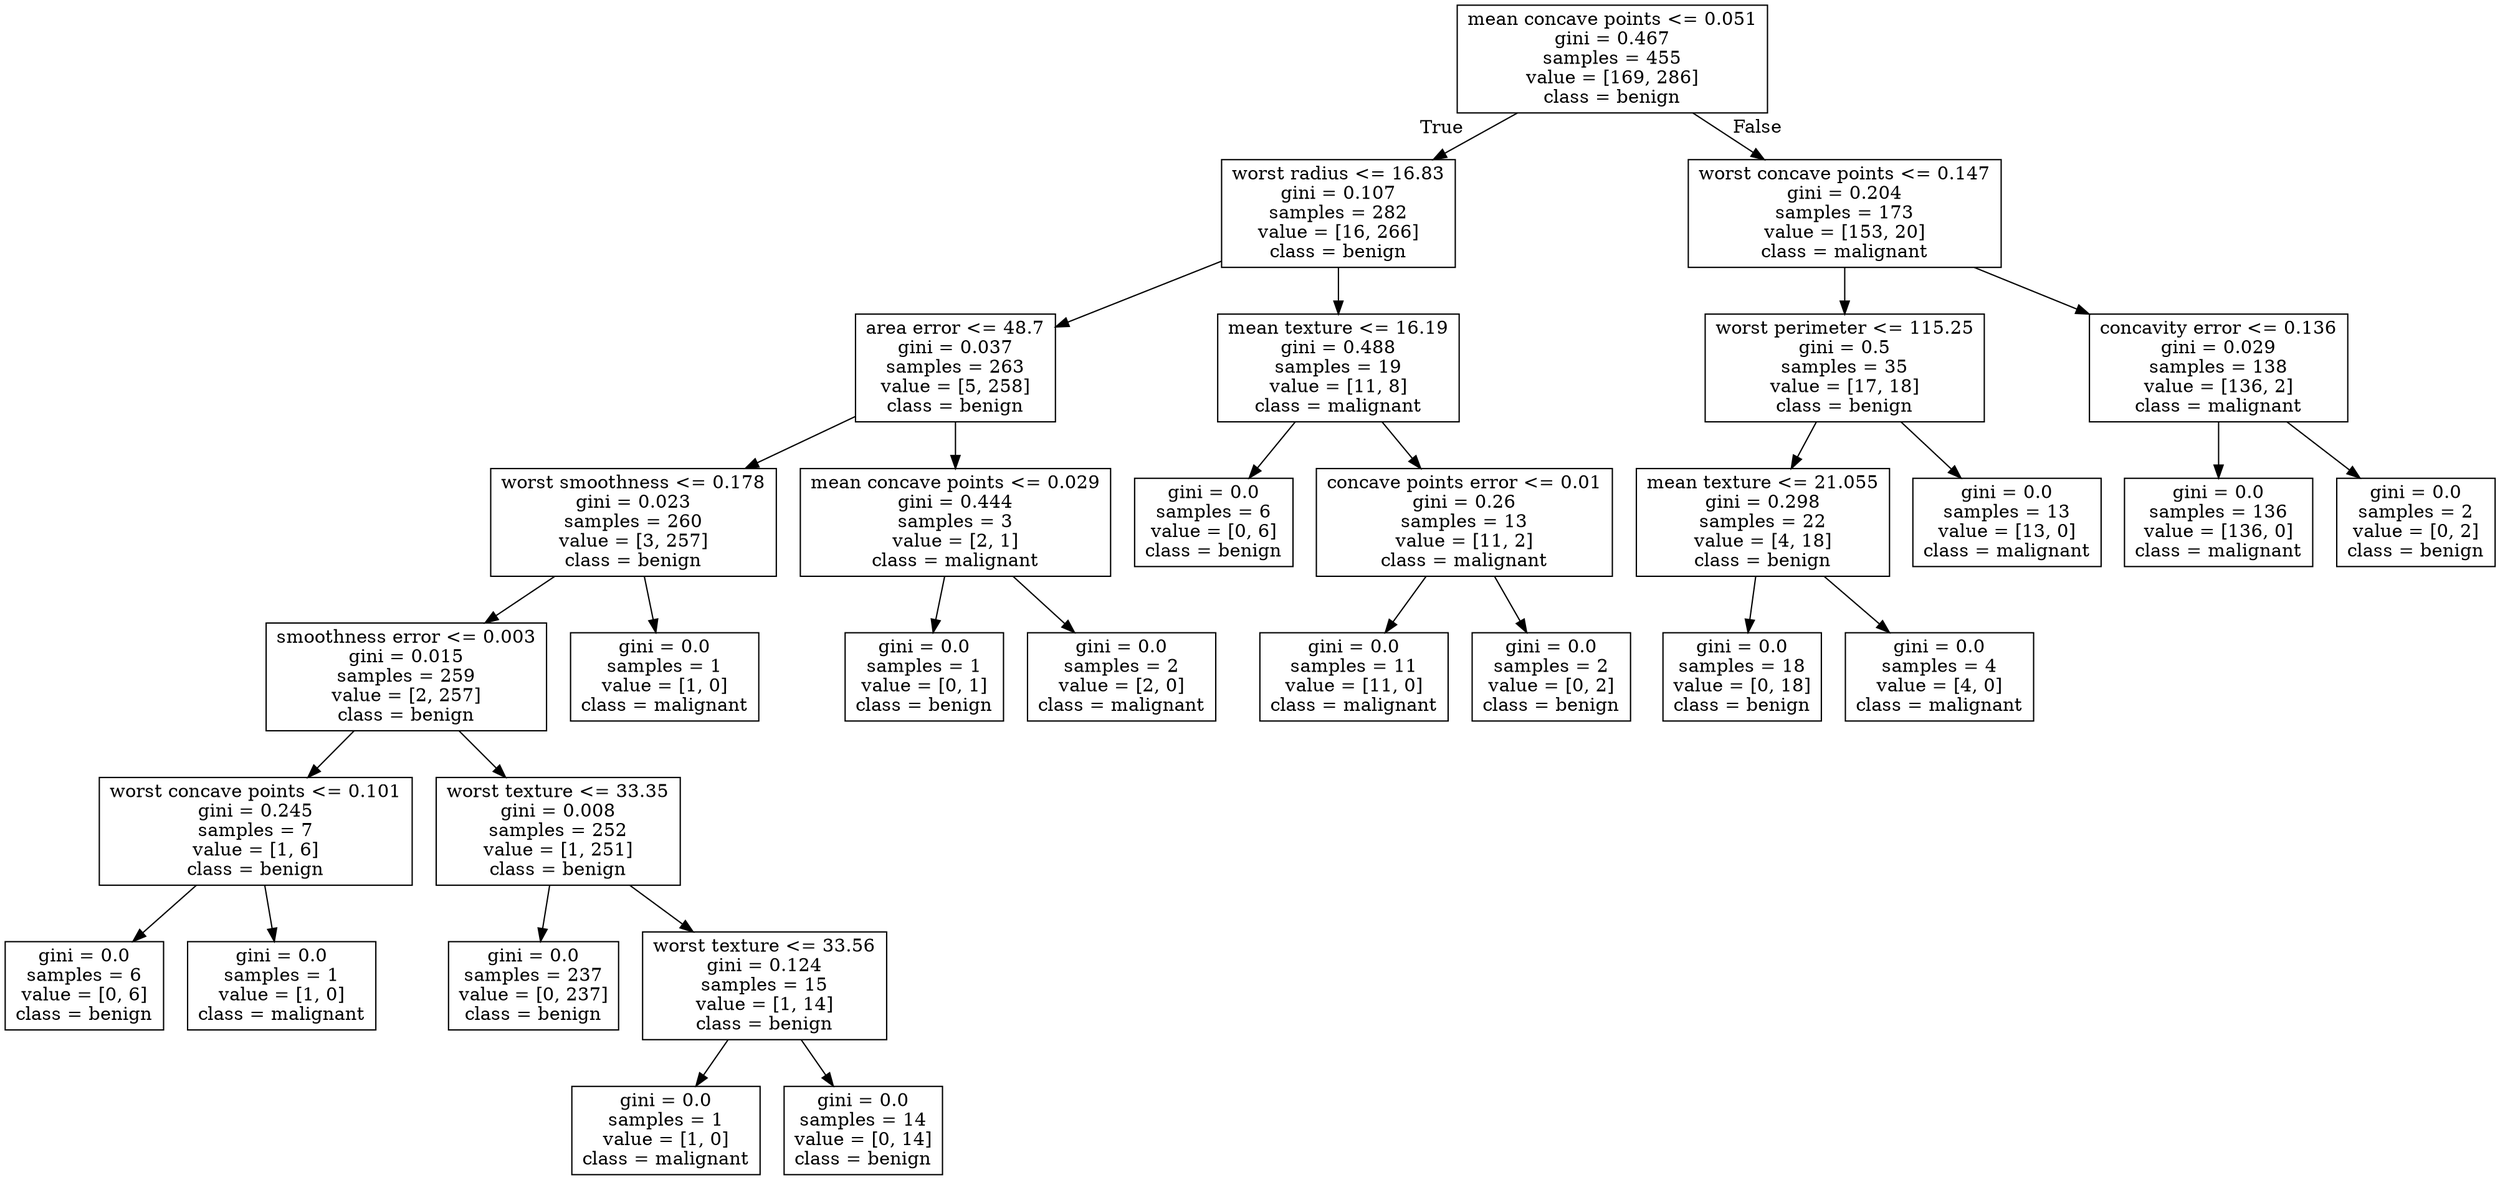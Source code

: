 digraph Tree {
node [shape=box] ;
0 [label="mean concave points <= 0.051\ngini = 0.467\nsamples = 455\nvalue = [169, 286]\nclass = benign"] ;
1 [label="worst radius <= 16.83\ngini = 0.107\nsamples = 282\nvalue = [16, 266]\nclass = benign"] ;
0 -> 1 [labeldistance=2.5, labelangle=45, headlabel="True"] ;
2 [label="area error <= 48.7\ngini = 0.037\nsamples = 263\nvalue = [5, 258]\nclass = benign"] ;
1 -> 2 ;
3 [label="worst smoothness <= 0.178\ngini = 0.023\nsamples = 260\nvalue = [3, 257]\nclass = benign"] ;
2 -> 3 ;
4 [label="smoothness error <= 0.003\ngini = 0.015\nsamples = 259\nvalue = [2, 257]\nclass = benign"] ;
3 -> 4 ;
5 [label="worst concave points <= 0.101\ngini = 0.245\nsamples = 7\nvalue = [1, 6]\nclass = benign"] ;
4 -> 5 ;
6 [label="gini = 0.0\nsamples = 6\nvalue = [0, 6]\nclass = benign"] ;
5 -> 6 ;
7 [label="gini = 0.0\nsamples = 1\nvalue = [1, 0]\nclass = malignant"] ;
5 -> 7 ;
8 [label="worst texture <= 33.35\ngini = 0.008\nsamples = 252\nvalue = [1, 251]\nclass = benign"] ;
4 -> 8 ;
9 [label="gini = 0.0\nsamples = 237\nvalue = [0, 237]\nclass = benign"] ;
8 -> 9 ;
10 [label="worst texture <= 33.56\ngini = 0.124\nsamples = 15\nvalue = [1, 14]\nclass = benign"] ;
8 -> 10 ;
11 [label="gini = 0.0\nsamples = 1\nvalue = [1, 0]\nclass = malignant"] ;
10 -> 11 ;
12 [label="gini = 0.0\nsamples = 14\nvalue = [0, 14]\nclass = benign"] ;
10 -> 12 ;
13 [label="gini = 0.0\nsamples = 1\nvalue = [1, 0]\nclass = malignant"] ;
3 -> 13 ;
14 [label="mean concave points <= 0.029\ngini = 0.444\nsamples = 3\nvalue = [2, 1]\nclass = malignant"] ;
2 -> 14 ;
15 [label="gini = 0.0\nsamples = 1\nvalue = [0, 1]\nclass = benign"] ;
14 -> 15 ;
16 [label="gini = 0.0\nsamples = 2\nvalue = [2, 0]\nclass = malignant"] ;
14 -> 16 ;
17 [label="mean texture <= 16.19\ngini = 0.488\nsamples = 19\nvalue = [11, 8]\nclass = malignant"] ;
1 -> 17 ;
18 [label="gini = 0.0\nsamples = 6\nvalue = [0, 6]\nclass = benign"] ;
17 -> 18 ;
19 [label="concave points error <= 0.01\ngini = 0.26\nsamples = 13\nvalue = [11, 2]\nclass = malignant"] ;
17 -> 19 ;
20 [label="gini = 0.0\nsamples = 11\nvalue = [11, 0]\nclass = malignant"] ;
19 -> 20 ;
21 [label="gini = 0.0\nsamples = 2\nvalue = [0, 2]\nclass = benign"] ;
19 -> 21 ;
22 [label="worst concave points <= 0.147\ngini = 0.204\nsamples = 173\nvalue = [153, 20]\nclass = malignant"] ;
0 -> 22 [labeldistance=2.5, labelangle=-45, headlabel="False"] ;
23 [label="worst perimeter <= 115.25\ngini = 0.5\nsamples = 35\nvalue = [17, 18]\nclass = benign"] ;
22 -> 23 ;
24 [label="mean texture <= 21.055\ngini = 0.298\nsamples = 22\nvalue = [4, 18]\nclass = benign"] ;
23 -> 24 ;
25 [label="gini = 0.0\nsamples = 18\nvalue = [0, 18]\nclass = benign"] ;
24 -> 25 ;
26 [label="gini = 0.0\nsamples = 4\nvalue = [4, 0]\nclass = malignant"] ;
24 -> 26 ;
27 [label="gini = 0.0\nsamples = 13\nvalue = [13, 0]\nclass = malignant"] ;
23 -> 27 ;
28 [label="concavity error <= 0.136\ngini = 0.029\nsamples = 138\nvalue = [136, 2]\nclass = malignant"] ;
22 -> 28 ;
29 [label="gini = 0.0\nsamples = 136\nvalue = [136, 0]\nclass = malignant"] ;
28 -> 29 ;
30 [label="gini = 0.0\nsamples = 2\nvalue = [0, 2]\nclass = benign"] ;
28 -> 30 ;
}